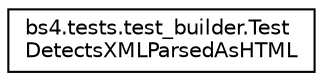digraph "Graphical Class Hierarchy"
{
 // LATEX_PDF_SIZE
  edge [fontname="Helvetica",fontsize="10",labelfontname="Helvetica",labelfontsize="10"];
  node [fontname="Helvetica",fontsize="10",shape=record];
  rankdir="LR";
  Node0 [label="bs4.tests.test_builder.Test\lDetectsXMLParsedAsHTML",height=0.2,width=0.4,color="black", fillcolor="white", style="filled",URL="$classbs4_1_1tests_1_1test__builder_1_1TestDetectsXMLParsedAsHTML.html",tooltip=" "];
}
